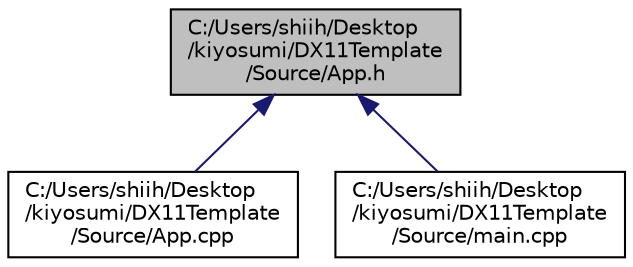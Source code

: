 digraph "C:/Users/shiih/Desktop/kiyosumi/DX11Template/Source/App.h"
{
 // LATEX_PDF_SIZE
  edge [fontname="Helvetica",fontsize="10",labelfontname="Helvetica",labelfontsize="10"];
  node [fontname="Helvetica",fontsize="10",shape=record];
  Node1 [label="C:/Users/shiih/Desktop\l/kiyosumi/DX11Template\l/Source/App.h",height=0.2,width=0.4,color="black", fillcolor="grey75", style="filled", fontcolor="black",tooltip="application周りを整理する"];
  Node1 -> Node2 [dir="back",color="midnightblue",fontsize="10",style="solid",fontname="Helvetica"];
  Node2 [label="C:/Users/shiih/Desktop\l/kiyosumi/DX11Template\l/Source/App.cpp",height=0.2,width=0.4,color="black", fillcolor="white", style="filled",URL="$_app_8cpp.html",tooltip="application周りを整理する"];
  Node1 -> Node3 [dir="back",color="midnightblue",fontsize="10",style="solid",fontname="Helvetica"];
  Node3 [label="C:/Users/shiih/Desktop\l/kiyosumi/DX11Template\l/Source/main.cpp",height=0.2,width=0.4,color="black", fillcolor="white", style="filled",URL="$main_8cpp.html",tooltip="実行したときにここから始まる"];
}
